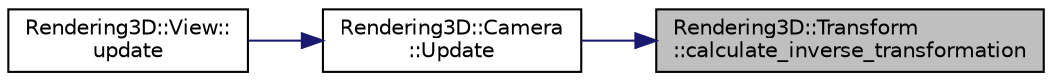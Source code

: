 digraph "Rendering3D::Transform::calculate_inverse_transformation"
{
 // LATEX_PDF_SIZE
  edge [fontname="Helvetica",fontsize="10",labelfontname="Helvetica",labelfontsize="10"];
  node [fontname="Helvetica",fontsize="10",shape=record];
  rankdir="RL";
  Node1 [label="Rendering3D::Transform\l::calculate_inverse_transformation",height=0.2,width=0.4,color="black", fillcolor="grey75", style="filled", fontcolor="black",tooltip="Calculates the inverse transformation"];
  Node1 -> Node2 [dir="back",color="midnightblue",fontsize="10",style="solid",fontname="Helvetica"];
  Node2 [label="Rendering3D::Camera\l::Update",height=0.2,width=0.4,color="black", fillcolor="white", style="filled",URL="$class_rendering3_d_1_1_camera.html#a33a5ffe9285ec32c968f2f670388bb2f",tooltip="Update the camera."];
  Node2 -> Node3 [dir="back",color="midnightblue",fontsize="10",style="solid",fontname="Helvetica"];
  Node3 [label="Rendering3D::View::\lupdate",height=0.2,width=0.4,color="black", fillcolor="white", style="filled",URL="$class_rendering3_d_1_1_view.html#a0e14024402c6ed804b4f385e39c0ffcb",tooltip="Updates the view."];
}

